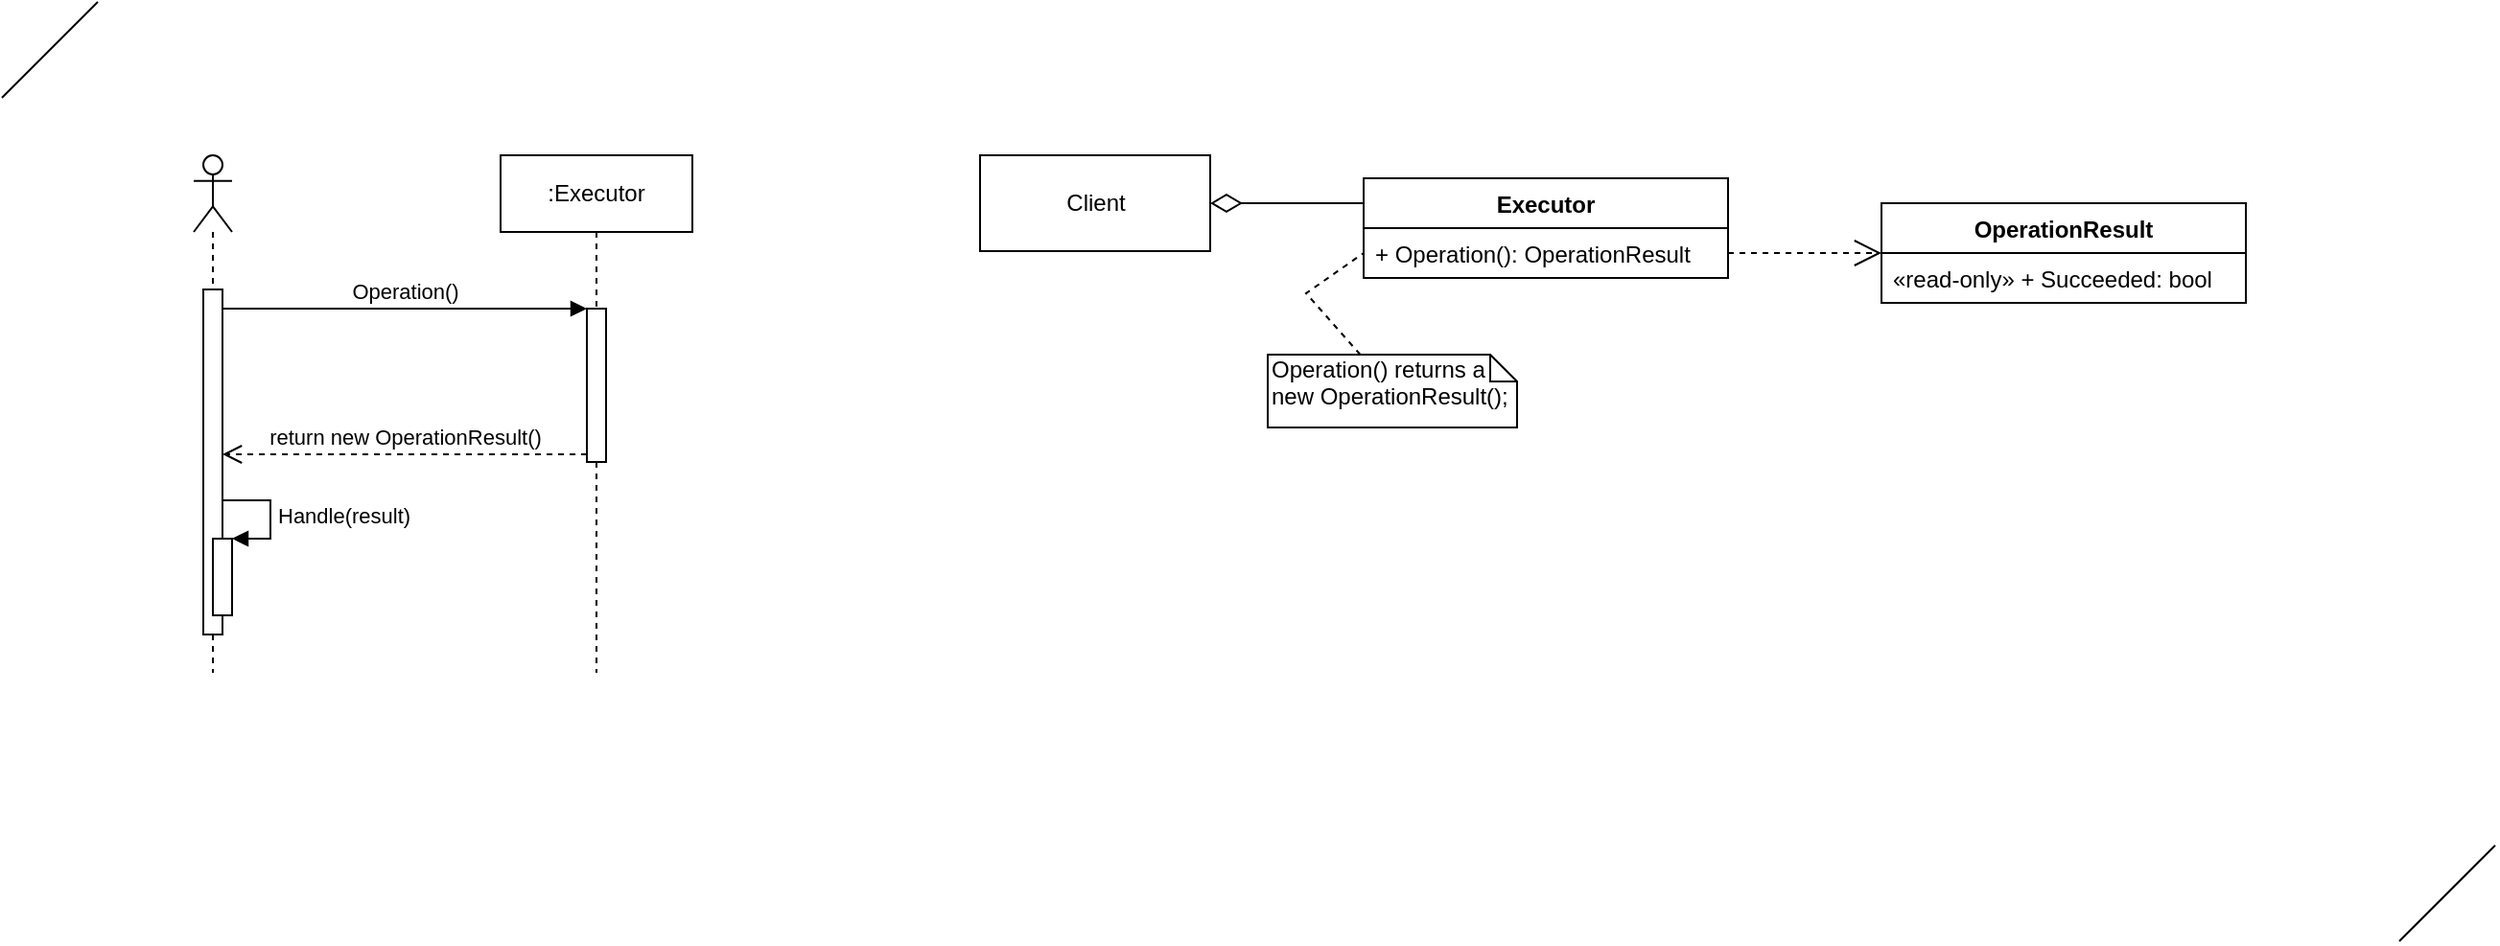 <mxfile>
    <diagram id="CKinMkFbDKcQTunNenve" name="Operation Result">
        <mxGraphModel dx="2151" dy="1416" grid="1" gridSize="10" guides="1" tooltips="1" connect="1" arrows="1" fold="1" page="0" pageScale="1" pageWidth="850" pageHeight="1100" math="0" shadow="0">
            <root>
                <mxCell id="03mLGJdyYgZ_ywSVlZDO-0"/>
                <mxCell id="03mLGJdyYgZ_ywSVlZDO-1" parent="03mLGJdyYgZ_ywSVlZDO-0"/>
                <mxCell id="03mLGJdyYgZ_ywSVlZDO-2" value="" style="shape=umlLifeline;participant=umlActor;perimeter=lifelinePerimeter;whiteSpace=wrap;html=1;container=1;collapsible=0;recursiveResize=0;verticalAlign=top;spacingTop=36;labelBackgroundColor=#ffffff;outlineConnect=0;fontFamily=Helvetica;align=left;" parent="03mLGJdyYgZ_ywSVlZDO-1" vertex="1">
                    <mxGeometry x="70" y="120" width="20" height="270" as="geometry"/>
                </mxCell>
                <mxCell id="03mLGJdyYgZ_ywSVlZDO-4" value="" style="html=1;points=[];perimeter=orthogonalPerimeter;fontFamily=Helvetica;align=center;" parent="03mLGJdyYgZ_ywSVlZDO-2" vertex="1">
                    <mxGeometry x="5" y="70" width="10" height="180" as="geometry"/>
                </mxCell>
                <mxCell id="03mLGJdyYgZ_ywSVlZDO-10" value="" style="html=1;points=[];perimeter=orthogonalPerimeter;fontFamily=Helvetica;align=center;" parent="03mLGJdyYgZ_ywSVlZDO-2" vertex="1">
                    <mxGeometry x="10" y="200" width="10" height="40" as="geometry"/>
                </mxCell>
                <mxCell id="03mLGJdyYgZ_ywSVlZDO-11" value="Handle(result)" style="edgeStyle=orthogonalEdgeStyle;html=1;align=left;spacingLeft=2;endArrow=block;rounded=0;entryX=1;entryY=0;fontFamily=Helvetica;" parent="03mLGJdyYgZ_ywSVlZDO-2" target="03mLGJdyYgZ_ywSVlZDO-10" edge="1">
                    <mxGeometry relative="1" as="geometry">
                        <mxPoint x="15" y="180" as="sourcePoint"/>
                        <Array as="points">
                            <mxPoint x="40" y="180"/>
                        </Array>
                    </mxGeometry>
                </mxCell>
                <mxCell id="03mLGJdyYgZ_ywSVlZDO-3" value="&lt;div style=&quot;text-align: center&quot;&gt;&lt;span&gt;:Executor&lt;/span&gt;&lt;/div&gt;" style="shape=umlLifeline;perimeter=lifelinePerimeter;whiteSpace=wrap;html=1;container=1;collapsible=0;recursiveResize=0;outlineConnect=0;fontFamily=Helvetica;align=center;" parent="03mLGJdyYgZ_ywSVlZDO-1" vertex="1">
                    <mxGeometry x="230" y="120" width="100" height="270" as="geometry"/>
                </mxCell>
                <mxCell id="03mLGJdyYgZ_ywSVlZDO-5" value="" style="html=1;points=[];perimeter=orthogonalPerimeter;fontFamily=Helvetica;align=center;" parent="03mLGJdyYgZ_ywSVlZDO-3" vertex="1">
                    <mxGeometry x="45" y="80" width="10" height="80" as="geometry"/>
                </mxCell>
                <mxCell id="03mLGJdyYgZ_ywSVlZDO-6" value="Operation()" style="html=1;verticalAlign=bottom;endArrow=block;entryX=0;entryY=0;fontFamily=Helvetica;" parent="03mLGJdyYgZ_ywSVlZDO-1" source="03mLGJdyYgZ_ywSVlZDO-4" target="03mLGJdyYgZ_ywSVlZDO-5" edge="1">
                    <mxGeometry relative="1" as="geometry">
                        <mxPoint x="205" y="200" as="sourcePoint"/>
                    </mxGeometry>
                </mxCell>
                <mxCell id="03mLGJdyYgZ_ywSVlZDO-7" value="return new OperationResult()" style="html=1;verticalAlign=bottom;endArrow=open;dashed=1;endSize=8;exitX=0;exitY=0.95;fontFamily=Helvetica;" parent="03mLGJdyYgZ_ywSVlZDO-1" source="03mLGJdyYgZ_ywSVlZDO-5" target="03mLGJdyYgZ_ywSVlZDO-4" edge="1">
                    <mxGeometry relative="1" as="geometry">
                        <mxPoint x="205" y="276" as="targetPoint"/>
                    </mxGeometry>
                </mxCell>
                <mxCell id="Xs377tFSFdaaj3lOK2G9-0" value="Client" style="html=1;" vertex="1" parent="03mLGJdyYgZ_ywSVlZDO-1">
                    <mxGeometry x="480" y="120" width="120" height="50" as="geometry"/>
                </mxCell>
                <mxCell id="Xs377tFSFdaaj3lOK2G9-1" value="OperationResult" style="swimlane;fontStyle=1;align=center;verticalAlign=top;childLayout=stackLayout;horizontal=1;startSize=26;horizontalStack=0;resizeParent=1;resizeParentMax=0;resizeLast=0;collapsible=1;marginBottom=0;" vertex="1" parent="03mLGJdyYgZ_ywSVlZDO-1">
                    <mxGeometry x="950" y="145" width="190" height="52" as="geometry"/>
                </mxCell>
                <mxCell id="Xs377tFSFdaaj3lOK2G9-2" value="«read-only» + Succeeded: bool" style="text;strokeColor=default;fillColor=default;align=left;verticalAlign=top;spacingLeft=4;spacingRight=4;overflow=hidden;rotatable=0;points=[[0,0.5],[1,0.5]];portConstraint=eastwest;fontFamily=Helvetica;" vertex="1" parent="Xs377tFSFdaaj3lOK2G9-1">
                    <mxGeometry y="26" width="190" height="26" as="geometry"/>
                </mxCell>
                <mxCell id="Xs377tFSFdaaj3lOK2G9-3" value="Executor" style="swimlane;fontStyle=1;align=center;verticalAlign=top;childLayout=stackLayout;horizontal=1;startSize=26;horizontalStack=0;resizeParent=1;resizeParentMax=0;resizeLast=0;collapsible=1;marginBottom=0;" vertex="1" parent="03mLGJdyYgZ_ywSVlZDO-1">
                    <mxGeometry x="680" y="132" width="190" height="52" as="geometry"/>
                </mxCell>
                <mxCell id="Xs377tFSFdaaj3lOK2G9-4" value="+ Operation(): OperationResult" style="text;strokeColor=default;fillColor=default;align=left;verticalAlign=top;spacingLeft=4;spacingRight=4;overflow=hidden;rotatable=0;points=[[0,0.5],[1,0.5]];portConstraint=eastwest;" vertex="1" parent="Xs377tFSFdaaj3lOK2G9-3">
                    <mxGeometry y="26" width="190" height="26" as="geometry"/>
                </mxCell>
                <mxCell id="Xs377tFSFdaaj3lOK2G9-5" value="" style="endArrow=diamondThin;endFill=0;endSize=14;html=1;rounded=0;exitX=0;exitY=0.25;exitDx=0;exitDy=0;" edge="1" parent="03mLGJdyYgZ_ywSVlZDO-1" source="Xs377tFSFdaaj3lOK2G9-3" target="Xs377tFSFdaaj3lOK2G9-0">
                    <mxGeometry width="160" relative="1" as="geometry">
                        <mxPoint x="480" y="211" as="sourcePoint"/>
                        <mxPoint x="400" y="211" as="targetPoint"/>
                    </mxGeometry>
                </mxCell>
                <mxCell id="Xs377tFSFdaaj3lOK2G9-6" value="" style="endArrow=open;endSize=12;dashed=1;html=1;exitX=1;exitY=0.5;exitDx=0;exitDy=0;" edge="1" parent="03mLGJdyYgZ_ywSVlZDO-1" source="Xs377tFSFdaaj3lOK2G9-4" target="Xs377tFSFdaaj3lOK2G9-1">
                    <mxGeometry width="160" relative="1" as="geometry">
                        <mxPoint x="580" y="302" as="sourcePoint"/>
                        <mxPoint x="740" y="302" as="targetPoint"/>
                    </mxGeometry>
                </mxCell>
                <mxCell id="Xs377tFSFdaaj3lOK2G9-7" value="Operation() returns a new OperationResult();" style="shape=note;whiteSpace=wrap;html=1;size=14;verticalAlign=top;align=left;spacingTop=-6;" vertex="1" parent="03mLGJdyYgZ_ywSVlZDO-1">
                    <mxGeometry x="630" y="224" width="130" height="38" as="geometry"/>
                </mxCell>
                <mxCell id="Xs377tFSFdaaj3lOK2G9-8" style="rounded=0;elbow=vertical;html=1;jettySize=auto;orthogonalLoop=1;dashed=1;endArrow=none;endFill=0;entryX=0;entryY=0.5;entryDx=0;entryDy=0;" edge="1" parent="03mLGJdyYgZ_ywSVlZDO-1" source="Xs377tFSFdaaj3lOK2G9-7" target="Xs377tFSFdaaj3lOK2G9-4">
                    <mxGeometry relative="1" as="geometry">
                        <Array as="points">
                            <mxPoint x="650" y="192"/>
                        </Array>
                        <mxPoint x="990" y="211" as="sourcePoint"/>
                        <mxPoint x="640" y="211" as="targetPoint"/>
                    </mxGeometry>
                </mxCell>
                <mxCell id="Xs377tFSFdaaj3lOK2G9-9" value="" style="endArrow=none;html=1;" edge="1" parent="03mLGJdyYgZ_ywSVlZDO-1">
                    <mxGeometry width="50" height="50" relative="1" as="geometry">
                        <mxPoint x="-30" y="90" as="sourcePoint"/>
                        <mxPoint x="20" y="40" as="targetPoint"/>
                    </mxGeometry>
                </mxCell>
                <mxCell id="Xs377tFSFdaaj3lOK2G9-10" value="" style="endArrow=none;html=1;" edge="1" parent="03mLGJdyYgZ_ywSVlZDO-1">
                    <mxGeometry width="50" height="50" relative="1" as="geometry">
                        <mxPoint x="1220" y="530" as="sourcePoint"/>
                        <mxPoint x="1270" y="480" as="targetPoint"/>
                    </mxGeometry>
                </mxCell>
            </root>
        </mxGraphModel>
    </diagram>
</mxfile>